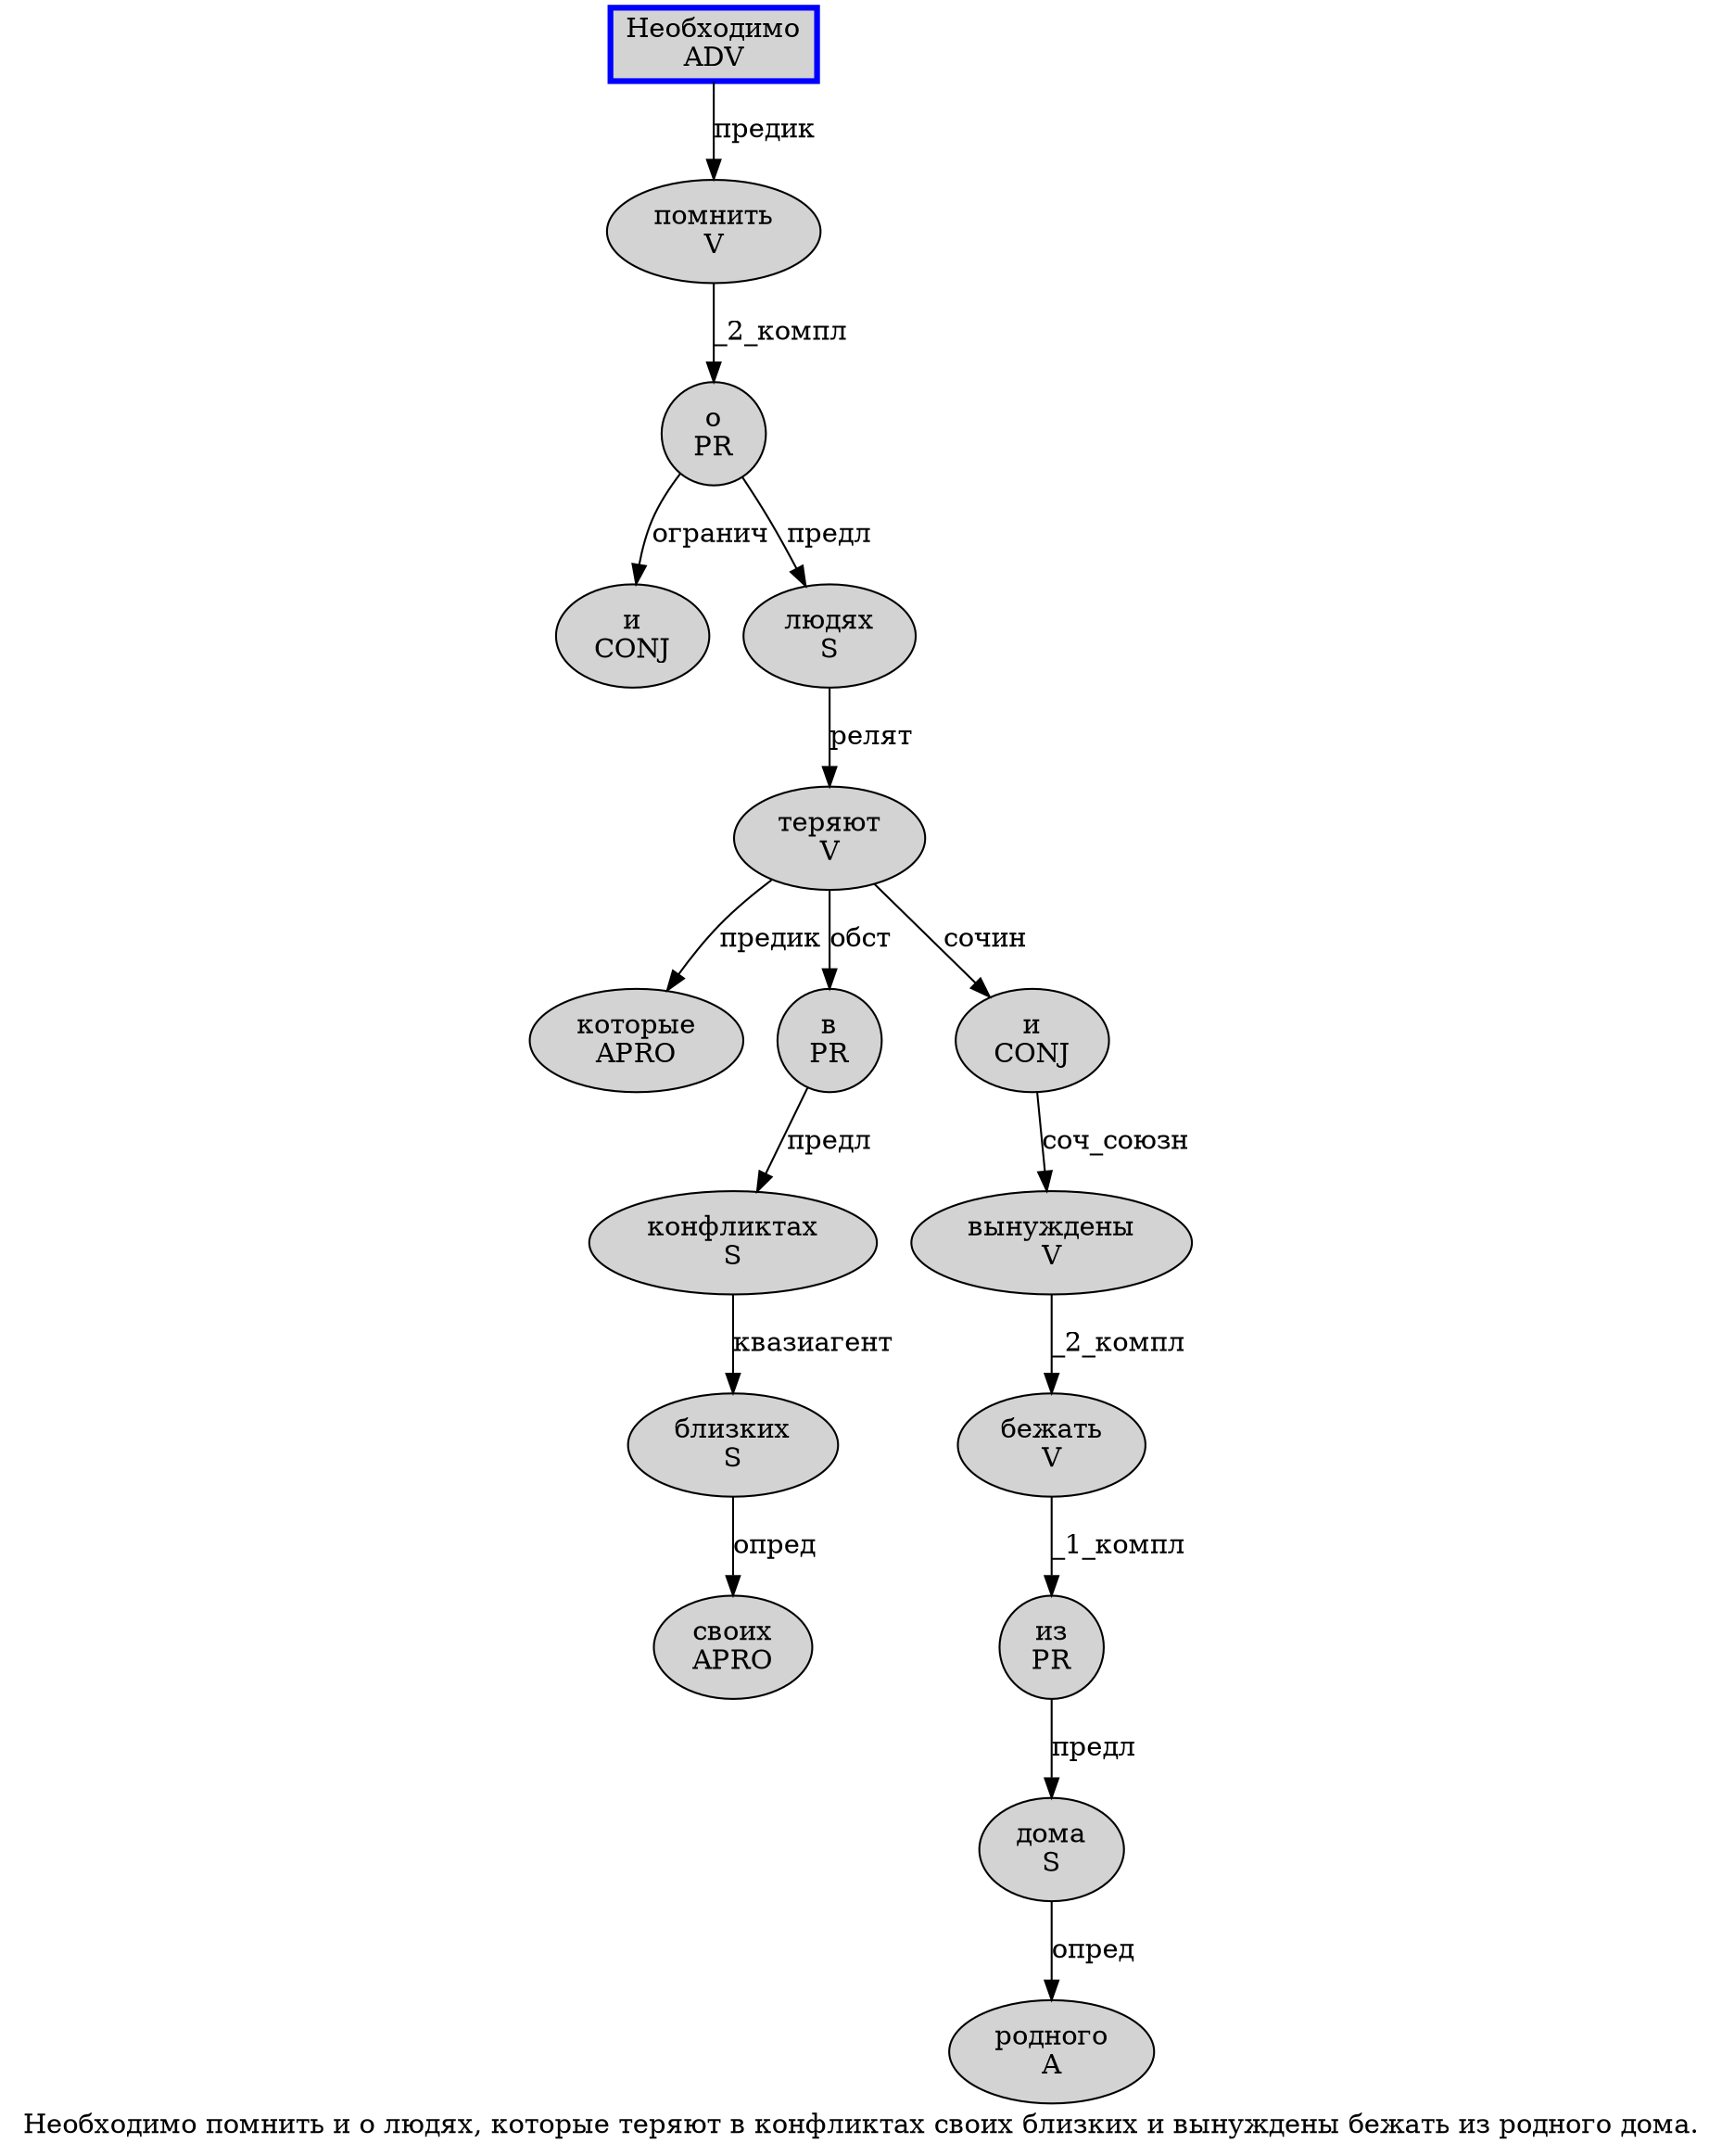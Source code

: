 digraph SENTENCE_106 {
	graph [label="Необходимо помнить и о людях, которые теряют в конфликтах своих близких и вынуждены бежать из родного дома."]
	node [style=filled]
		0 [label="Необходимо
ADV" color=blue fillcolor=lightgray penwidth=3 shape=box]
		1 [label="помнить
V" color="" fillcolor=lightgray penwidth=1 shape=ellipse]
		2 [label="и
CONJ" color="" fillcolor=lightgray penwidth=1 shape=ellipse]
		3 [label="о
PR" color="" fillcolor=lightgray penwidth=1 shape=ellipse]
		4 [label="людях
S" color="" fillcolor=lightgray penwidth=1 shape=ellipse]
		6 [label="которые
APRO" color="" fillcolor=lightgray penwidth=1 shape=ellipse]
		7 [label="теряют
V" color="" fillcolor=lightgray penwidth=1 shape=ellipse]
		8 [label="в
PR" color="" fillcolor=lightgray penwidth=1 shape=ellipse]
		9 [label="конфликтах
S" color="" fillcolor=lightgray penwidth=1 shape=ellipse]
		10 [label="своих
APRO" color="" fillcolor=lightgray penwidth=1 shape=ellipse]
		11 [label="близких
S" color="" fillcolor=lightgray penwidth=1 shape=ellipse]
		12 [label="и
CONJ" color="" fillcolor=lightgray penwidth=1 shape=ellipse]
		13 [label="вынуждены
V" color="" fillcolor=lightgray penwidth=1 shape=ellipse]
		14 [label="бежать
V" color="" fillcolor=lightgray penwidth=1 shape=ellipse]
		15 [label="из
PR" color="" fillcolor=lightgray penwidth=1 shape=ellipse]
		16 [label="родного
A" color="" fillcolor=lightgray penwidth=1 shape=ellipse]
		17 [label="дома
S" color="" fillcolor=lightgray penwidth=1 shape=ellipse]
			9 -> 11 [label="квазиагент"]
			15 -> 17 [label="предл"]
			3 -> 2 [label="огранич"]
			3 -> 4 [label="предл"]
			12 -> 13 [label="соч_союзн"]
			11 -> 10 [label="опред"]
			13 -> 14 [label="_2_компл"]
			14 -> 15 [label="_1_компл"]
			7 -> 6 [label="предик"]
			7 -> 8 [label="обст"]
			7 -> 12 [label="сочин"]
			17 -> 16 [label="опред"]
			0 -> 1 [label="предик"]
			1 -> 3 [label="_2_компл"]
			8 -> 9 [label="предл"]
			4 -> 7 [label="релят"]
}